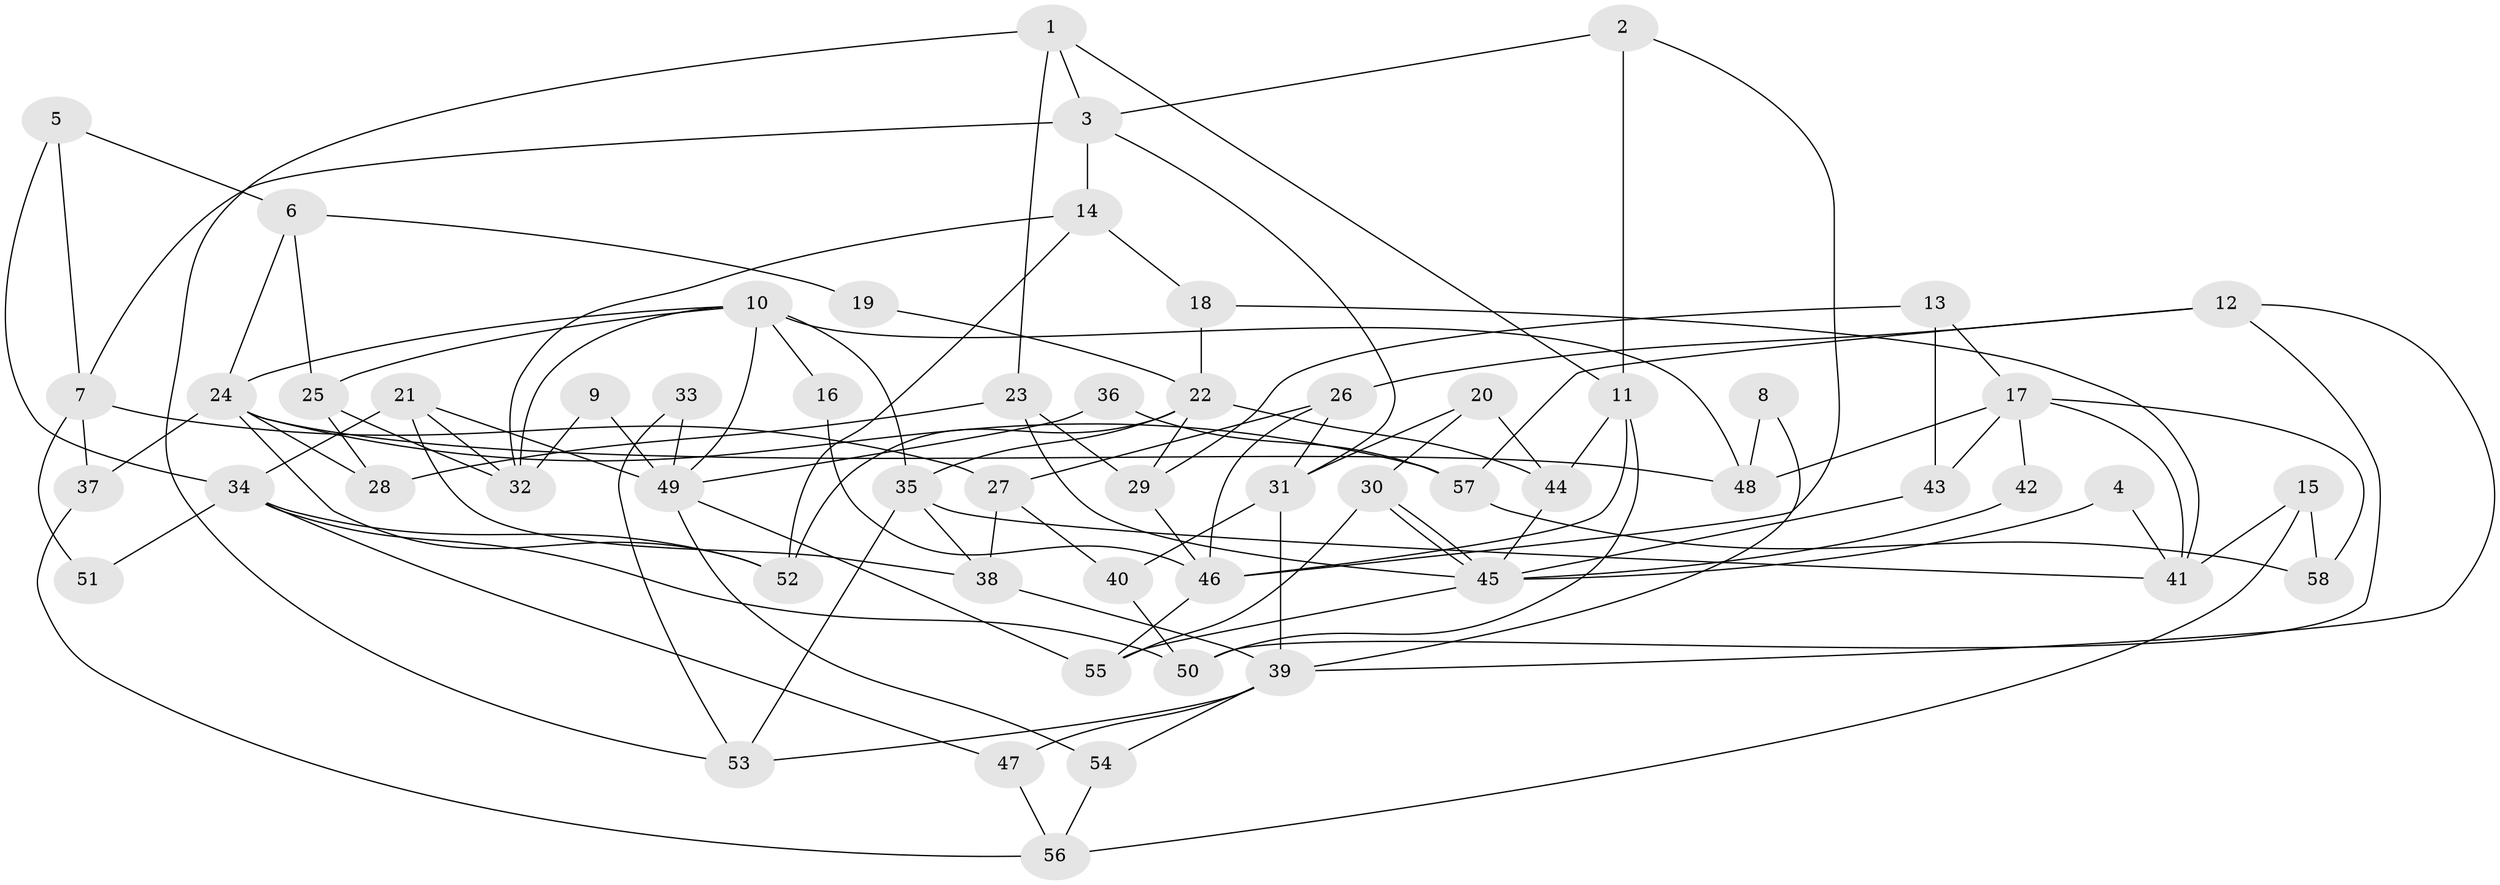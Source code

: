 // Generated by graph-tools (version 1.1) at 2025/50/03/09/25 03:50:03]
// undirected, 58 vertices, 116 edges
graph export_dot {
graph [start="1"]
  node [color=gray90,style=filled];
  1;
  2;
  3;
  4;
  5;
  6;
  7;
  8;
  9;
  10;
  11;
  12;
  13;
  14;
  15;
  16;
  17;
  18;
  19;
  20;
  21;
  22;
  23;
  24;
  25;
  26;
  27;
  28;
  29;
  30;
  31;
  32;
  33;
  34;
  35;
  36;
  37;
  38;
  39;
  40;
  41;
  42;
  43;
  44;
  45;
  46;
  47;
  48;
  49;
  50;
  51;
  52;
  53;
  54;
  55;
  56;
  57;
  58;
  1 -- 11;
  1 -- 3;
  1 -- 23;
  1 -- 53;
  2 -- 3;
  2 -- 46;
  2 -- 11;
  3 -- 14;
  3 -- 31;
  3 -- 7;
  4 -- 41;
  4 -- 45;
  5 -- 7;
  5 -- 34;
  5 -- 6;
  6 -- 24;
  6 -- 19;
  6 -- 25;
  7 -- 27;
  7 -- 37;
  7 -- 51;
  8 -- 48;
  8 -- 39;
  9 -- 32;
  9 -- 49;
  10 -- 35;
  10 -- 24;
  10 -- 16;
  10 -- 25;
  10 -- 32;
  10 -- 48;
  10 -- 49;
  11 -- 50;
  11 -- 44;
  11 -- 46;
  12 -- 26;
  12 -- 39;
  12 -- 50;
  12 -- 57;
  13 -- 29;
  13 -- 43;
  13 -- 17;
  14 -- 32;
  14 -- 52;
  14 -- 18;
  15 -- 56;
  15 -- 41;
  15 -- 58;
  16 -- 46;
  17 -- 48;
  17 -- 41;
  17 -- 42;
  17 -- 43;
  17 -- 58;
  18 -- 22;
  18 -- 41;
  19 -- 22;
  20 -- 30;
  20 -- 44;
  20 -- 31;
  21 -- 38;
  21 -- 32;
  21 -- 34;
  21 -- 49;
  22 -- 44;
  22 -- 52;
  22 -- 29;
  22 -- 35;
  23 -- 45;
  23 -- 28;
  23 -- 29;
  24 -- 57;
  24 -- 28;
  24 -- 37;
  24 -- 48;
  24 -- 52;
  25 -- 28;
  25 -- 32;
  26 -- 46;
  26 -- 31;
  26 -- 27;
  27 -- 40;
  27 -- 38;
  29 -- 46;
  30 -- 55;
  30 -- 45;
  30 -- 45;
  31 -- 39;
  31 -- 40;
  33 -- 53;
  33 -- 49;
  34 -- 47;
  34 -- 50;
  34 -- 51;
  34 -- 52;
  35 -- 41;
  35 -- 38;
  35 -- 53;
  36 -- 49;
  36 -- 57;
  37 -- 56;
  38 -- 39;
  39 -- 53;
  39 -- 47;
  39 -- 54;
  40 -- 50;
  42 -- 45;
  43 -- 45;
  44 -- 45;
  45 -- 55;
  46 -- 55;
  47 -- 56;
  49 -- 54;
  49 -- 55;
  54 -- 56;
  57 -- 58;
}
